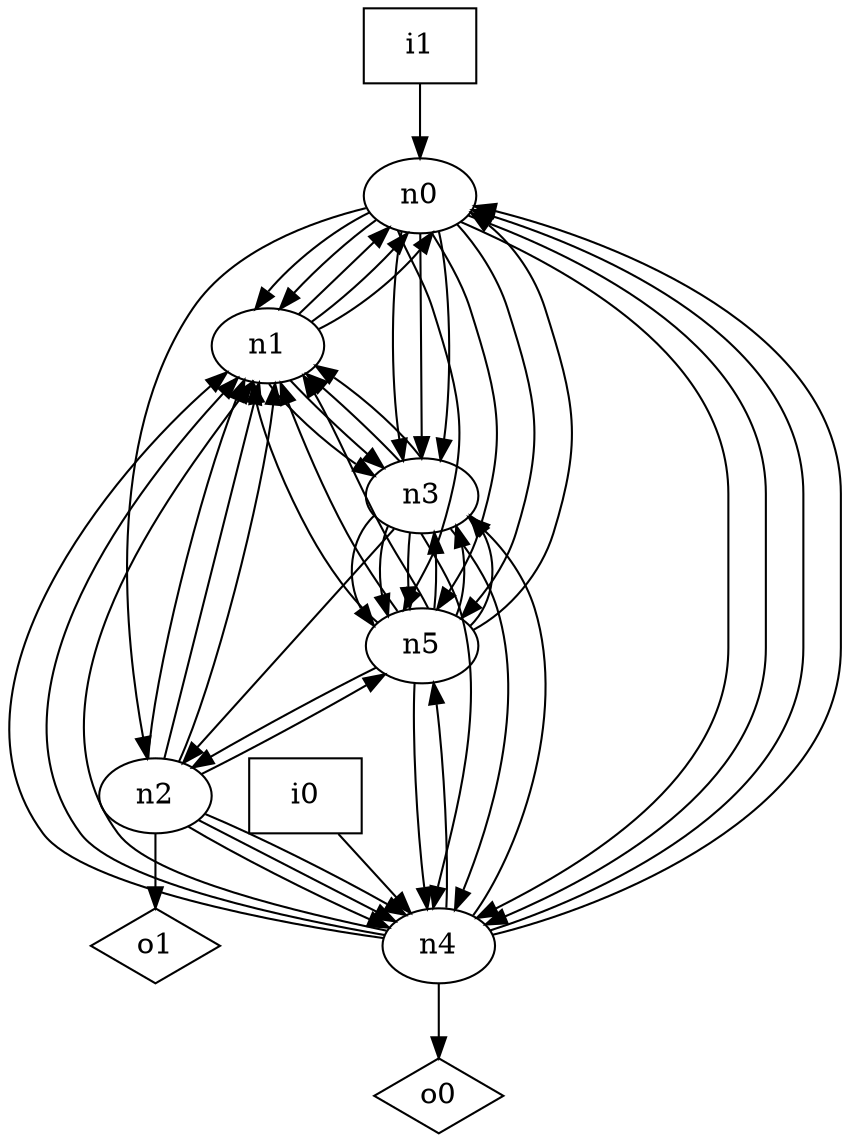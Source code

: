 digraph G {
n0 [label="n0"];
n1 [label="n1"];
n2 [label="n2"];
n3 [label="n3"];
n4 [label="n4"];
n5 [label="n5"];
n6 [label="i0",shape="box"];
n7 [label="i1",shape="box"];
n8 [label="o0",shape="diamond"];
n9 [label="o1",shape="diamond"];
n0 -> n1
n0 -> n1
n0 -> n2
n0 -> n3
n0 -> n3
n0 -> n3
n0 -> n4
n0 -> n4
n0 -> n5
n0 -> n5
n0 -> n5
n1 -> n0
n1 -> n0
n1 -> n0
n1 -> n3
n1 -> n3
n2 -> n1
n2 -> n1
n2 -> n1
n2 -> n4
n2 -> n4
n2 -> n4
n2 -> n5
n2 -> n9
n3 -> n1
n3 -> n1
n3 -> n2
n3 -> n4
n3 -> n4
n3 -> n5
n3 -> n5
n3 -> n5
n4 -> n0
n4 -> n0
n4 -> n1
n4 -> n1
n4 -> n1
n4 -> n3
n4 -> n5
n4 -> n8
n5 -> n0
n5 -> n1
n5 -> n1
n5 -> n1
n5 -> n2
n5 -> n3
n5 -> n3
n5 -> n3
n5 -> n4
n6 -> n4
n7 -> n0
}